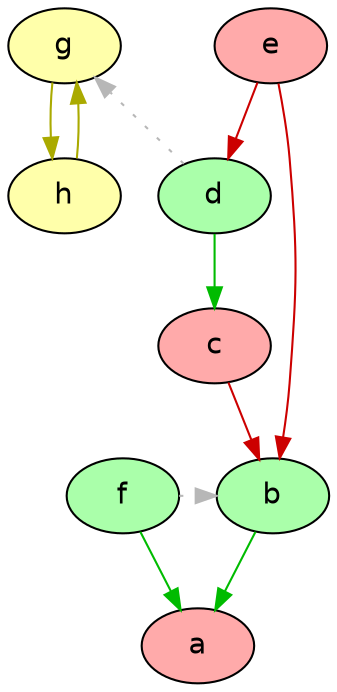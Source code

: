 digraph G {
  rankdir="TB"
  node [shape=oval style=filled fontname=Helvetica fontsize=14]
  node [fillcolor="#AAFFAA" fontcolor="#000000"] b f d
  node [fillcolor="#FFAAAA" fontcolor="#000000"] a c e
  node [fillcolor="#FFFFAA" fontcolor="#000000"] g h
  edge [dir=forward color="#00BB00" style="solid"]
        "b" -> "a" 
        "f" -> "a" 
        "d" -> "c" 
  edge [dir=forward color="#CC0000" style="solid"]
        "c" -> "b" 
        "e" -> "b" 
        "e" -> "d" 
  edge [dir=forward color="#AAAA00" style="solid"]
        "g" -> "h" 
        "h" -> "g" 
  edge [dir=forward color="#b7b7b7" style="dotted" constraint=false]
        "f" -> "b" 
        "d" -> "g" 

}